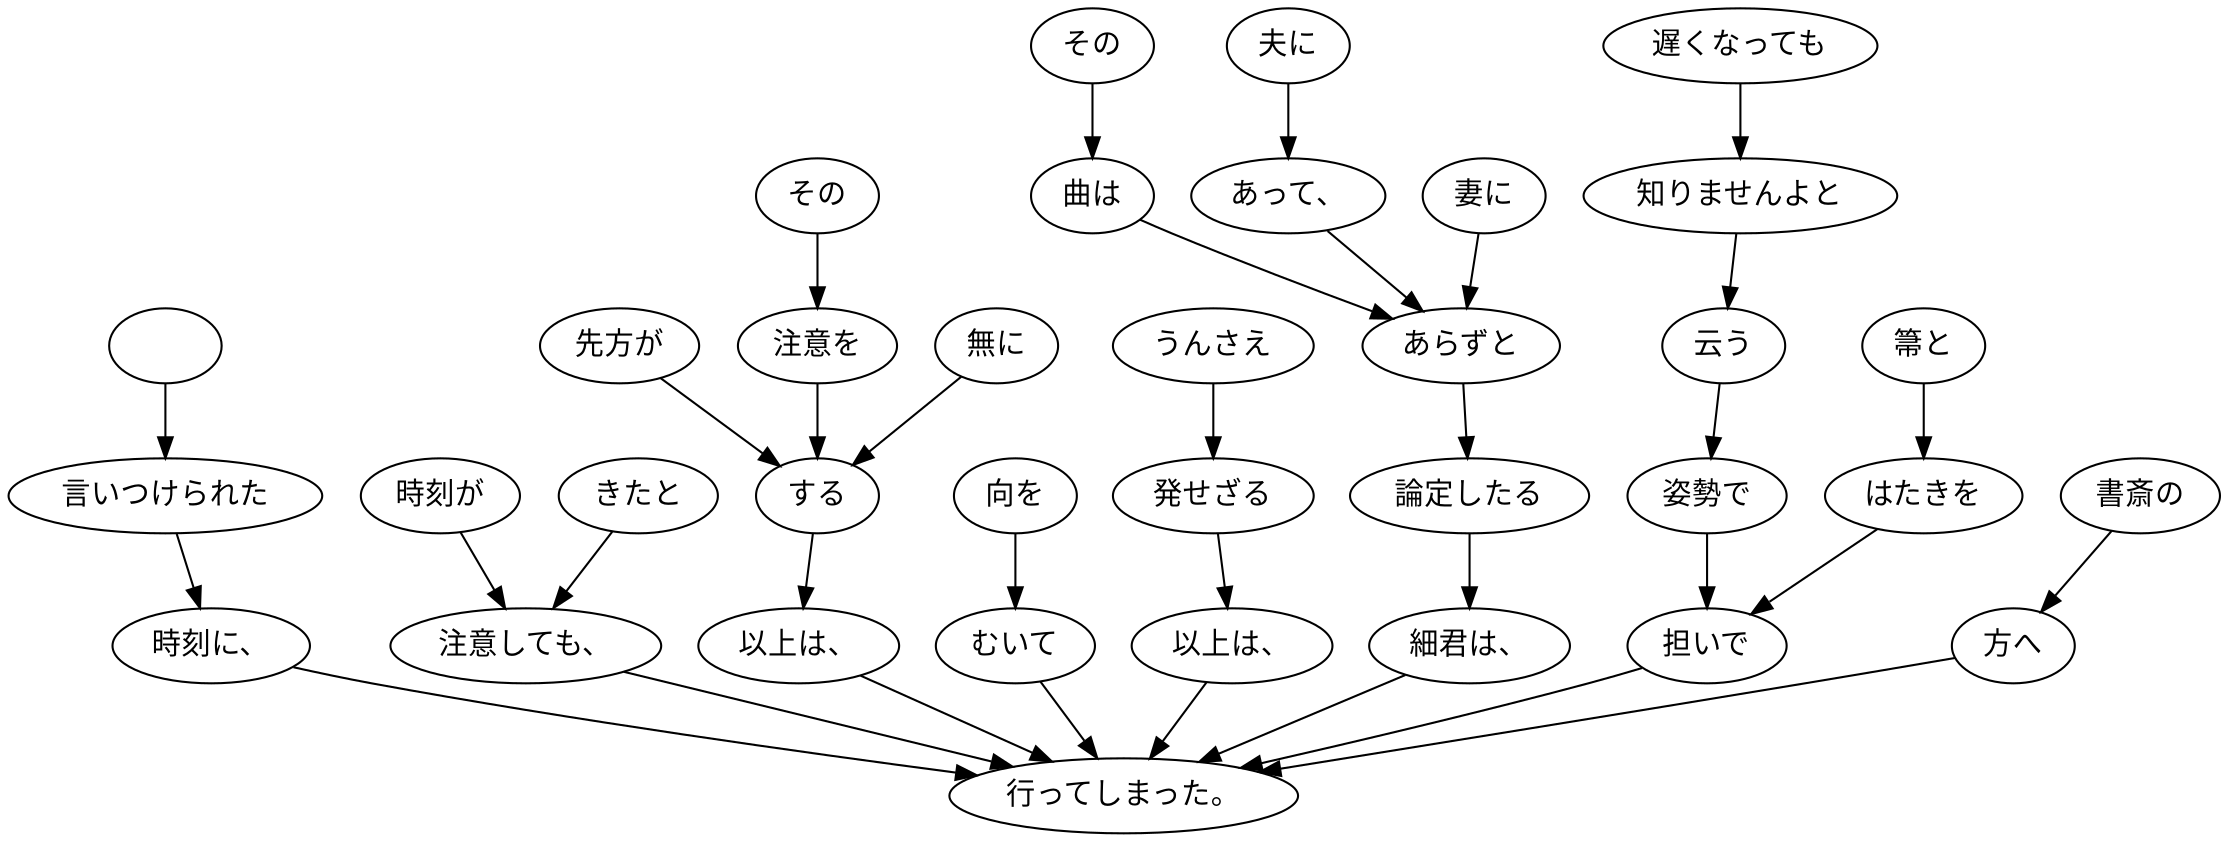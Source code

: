 digraph graph6403 {
	node0 [label="　"];
	node1 [label="言いつけられた"];
	node2 [label="時刻に、"];
	node3 [label="時刻が"];
	node4 [label="きたと"];
	node5 [label="注意しても、"];
	node6 [label="先方が"];
	node7 [label="その"];
	node8 [label="注意を"];
	node9 [label="無に"];
	node10 [label="する"];
	node11 [label="以上は、"];
	node12 [label="向を"];
	node13 [label="むいて"];
	node14 [label="うんさえ"];
	node15 [label="発せざる"];
	node16 [label="以上は、"];
	node17 [label="その"];
	node18 [label="曲は"];
	node19 [label="夫に"];
	node20 [label="あって、"];
	node21 [label="妻に"];
	node22 [label="あらずと"];
	node23 [label="論定したる"];
	node24 [label="細君は、"];
	node25 [label="遅くなっても"];
	node26 [label="知りませんよと"];
	node27 [label="云う"];
	node28 [label="姿勢で"];
	node29 [label="箒と"];
	node30 [label="はたきを"];
	node31 [label="担いで"];
	node32 [label="書斎の"];
	node33 [label="方へ"];
	node34 [label="行ってしまった。"];
	node0 -> node1;
	node1 -> node2;
	node2 -> node34;
	node3 -> node5;
	node4 -> node5;
	node5 -> node34;
	node6 -> node10;
	node7 -> node8;
	node8 -> node10;
	node9 -> node10;
	node10 -> node11;
	node11 -> node34;
	node12 -> node13;
	node13 -> node34;
	node14 -> node15;
	node15 -> node16;
	node16 -> node34;
	node17 -> node18;
	node18 -> node22;
	node19 -> node20;
	node20 -> node22;
	node21 -> node22;
	node22 -> node23;
	node23 -> node24;
	node24 -> node34;
	node25 -> node26;
	node26 -> node27;
	node27 -> node28;
	node28 -> node31;
	node29 -> node30;
	node30 -> node31;
	node31 -> node34;
	node32 -> node33;
	node33 -> node34;
}
